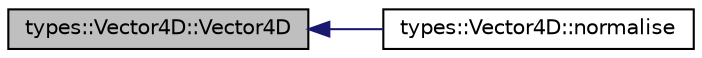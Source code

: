 digraph "types::Vector4D::Vector4D"
{
  edge [fontname="Helvetica",fontsize="10",labelfontname="Helvetica",labelfontsize="10"];
  node [fontname="Helvetica",fontsize="10",shape=record];
  rankdir="LR";
  Node1 [label="types::Vector4D::Vector4D",height=0.2,width=0.4,color="black", fillcolor="grey75", style="filled", fontcolor="black"];
  Node1 -> Node2 [dir="back",color="midnightblue",fontsize="10",style="solid",fontname="Helvetica"];
  Node2 [label="types::Vector4D::normalise",height=0.2,width=0.4,color="black", fillcolor="white", style="filled",URL="$structtypes_1_1_vector4_d.html#aa5b5db5d0c898a79db9230bc6c8d7c24",tooltip="Gets the normalised version of the vector. "];
}
